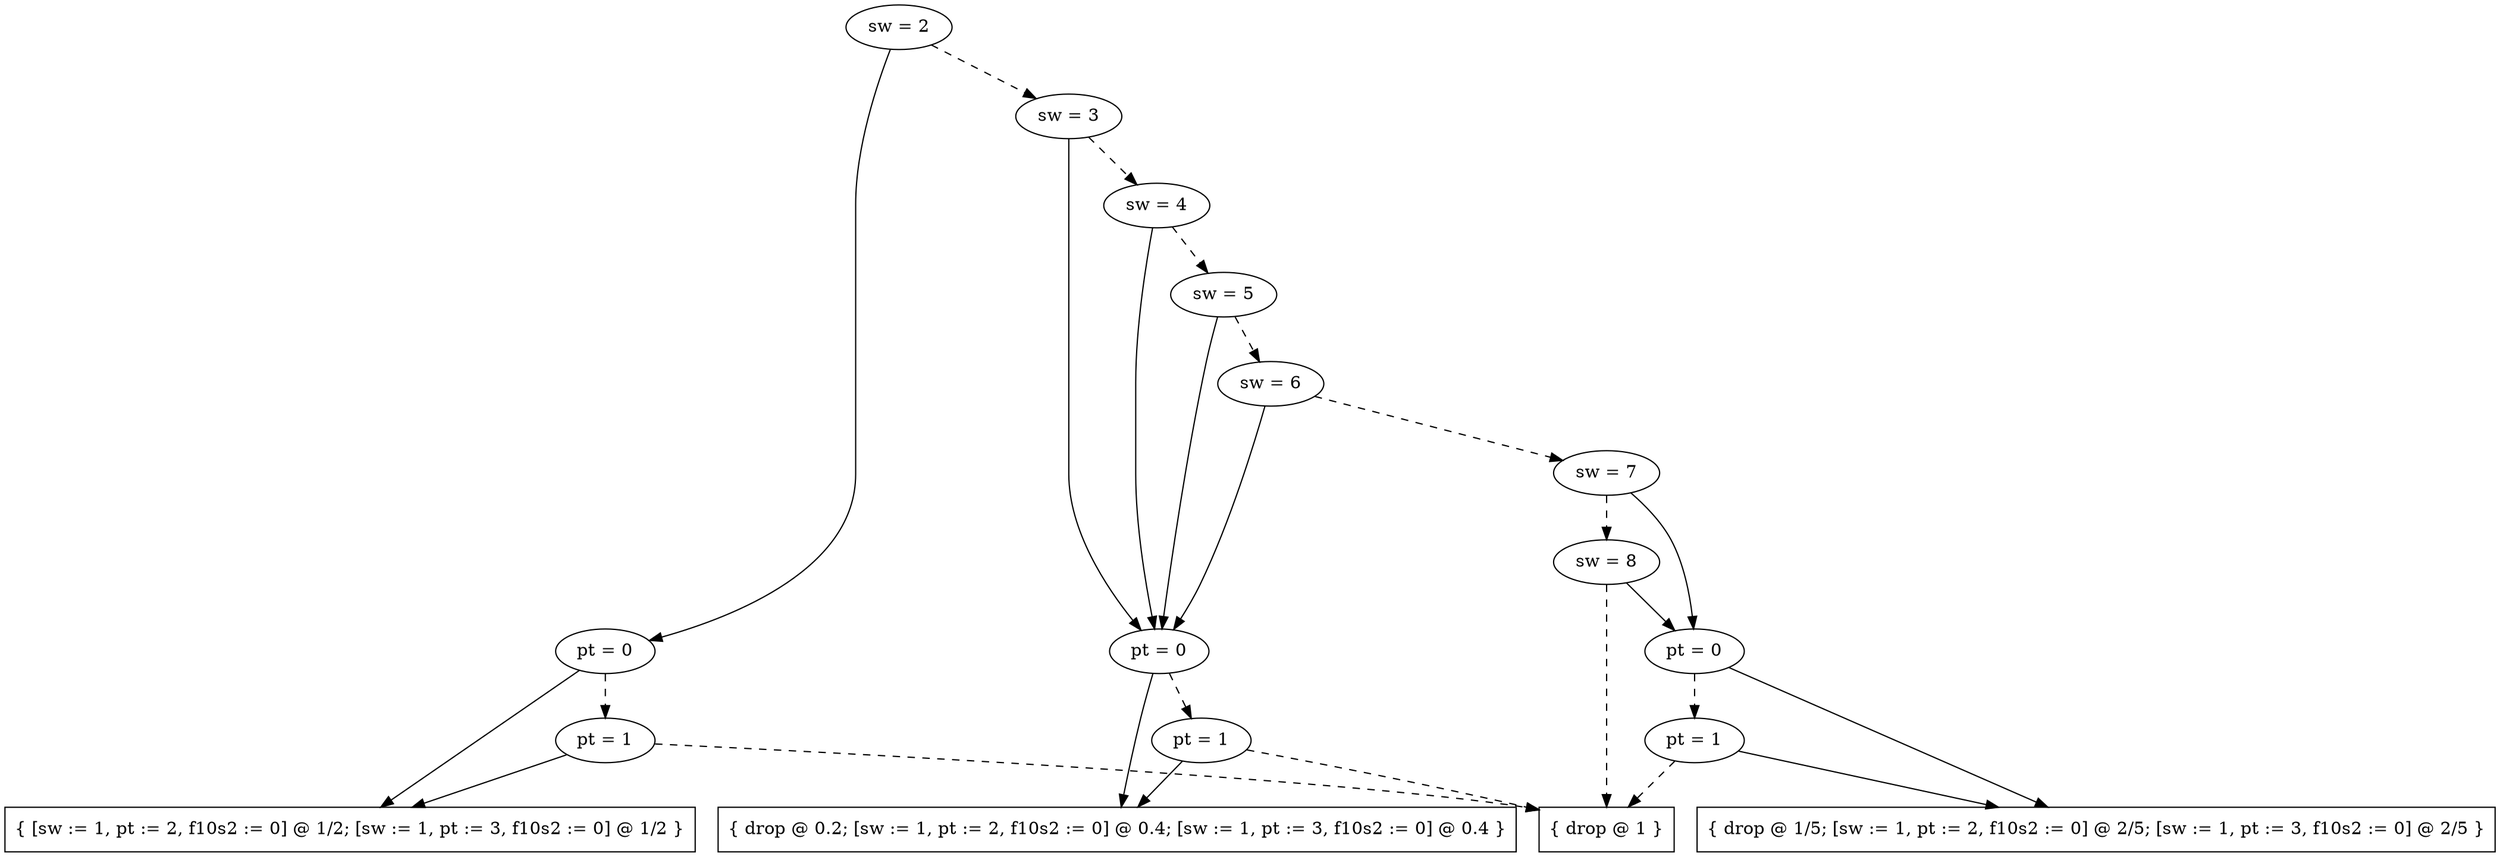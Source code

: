 digraph tdk {
4585 [label="sw = 2"];
4585 -> 4569;
4585 -> 4583 [style="dashed"];
4569 [label="pt = 0"];
4569 -> 4315;
4569 -> 4497 [style="dashed"];
4315 [shape=box label="{ [sw := 1, pt := 2, f10s2 := 0] @ 1/2; [sw := 1, pt := 3, f10s2 := 0] @ 1/2 }"];
4497 [label="pt = 1"];
4497 -> 4315;
4497 -> 0 [style="dashed"];
0 [shape=box label="{ drop @ 1 }"];
4583 [label="sw = 3"];
4583 -> 4564;
4583 -> 4581 [style="dashed"];
4564 [label="pt = 0"];
4564 -> 4320;
4564 -> 4492 [style="dashed"];
4320 [shape=box label="{ drop @ 0.2; [sw := 1, pt := 2, f10s2 := 0] @ 0.4; [sw := 1, pt := 3, f10s2 := 0] @ 0.4 }"];
4492 [label="pt = 1"];
4492 -> 4320;
4492 -> 0 [style="dashed"];
4581 [label="sw = 4"];
4581 -> 4564;
4581 -> 4579 [style="dashed"];
4579 [label="sw = 5"];
4579 -> 4564;
4579 -> 4577 [style="dashed"];
4577 [label="sw = 6"];
4577 -> 4564;
4577 -> 4575 [style="dashed"];
4575 [label="sw = 7"];
4575 -> 4561;
4575 -> 4573 [style="dashed"];
4561 [label="pt = 0"];
4561 -> 4321;
4561 -> 4489 [style="dashed"];
4321 [shape=box label="{ drop @ 1/5; [sw := 1, pt := 2, f10s2 := 0] @ 2/5; [sw := 1, pt := 3, f10s2 := 0] @ 2/5 }"];
4489 [label="pt = 1"];
4489 -> 4321;
4489 -> 0 [style="dashed"];
4573 [label="sw = 8"];
4573 -> 4561;
4573 -> 0 [style="dashed"];
{rank=same; 4581 ;}
{rank=same; 4489 4492 4497 ;}
{rank=same; 4579 ;}
{rank=same; 4583 ;}
{rank=same; 4585 ;}
{rank=same; 4575 ;}
{rank=same; 4573 ;}
{rank=same; 4577 ;}
{rank=same; 4561 4564 4569 ;}
}
